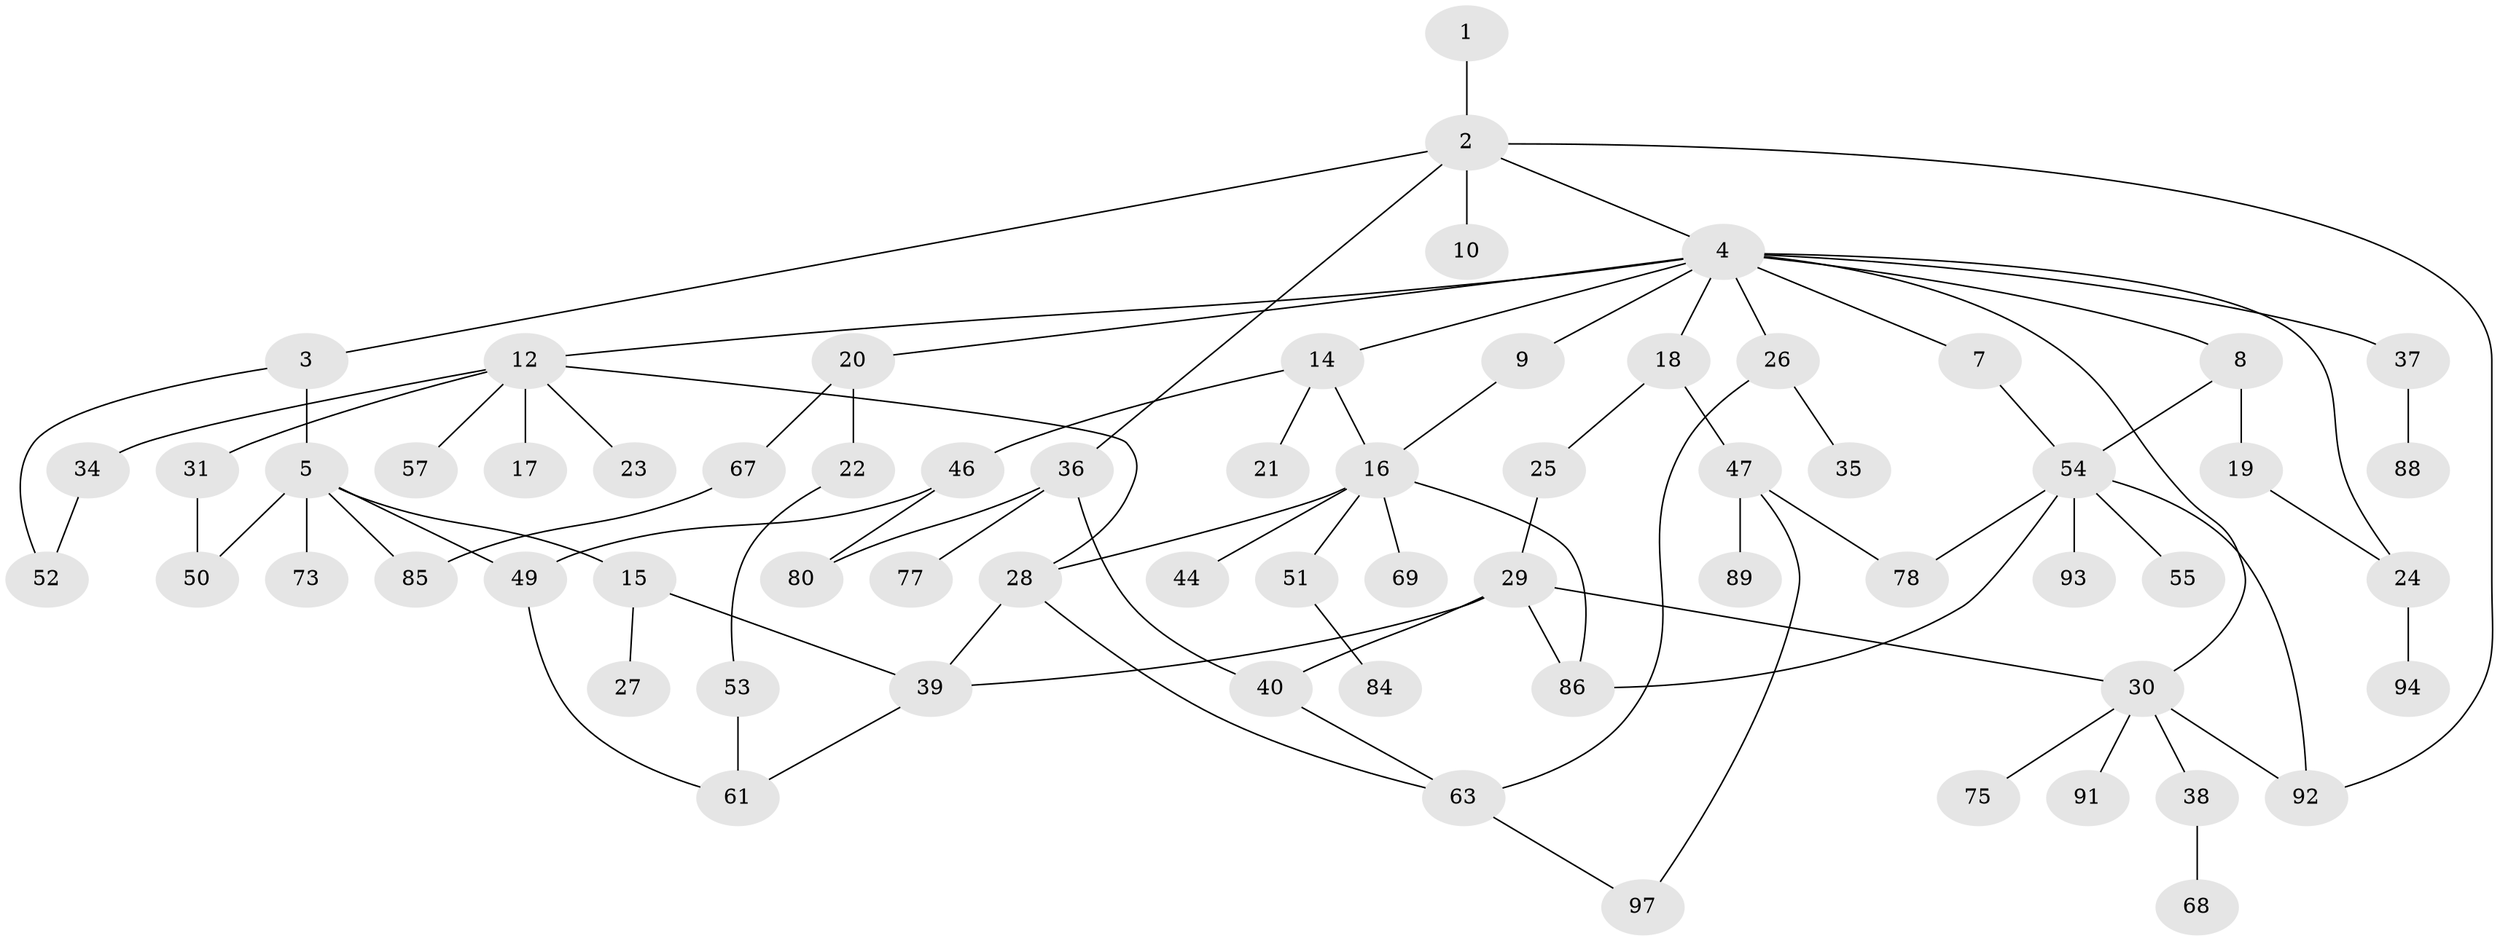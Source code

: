 // Generated by graph-tools (version 1.1) at 2025/23/03/03/25 07:23:32]
// undirected, 66 vertices, 88 edges
graph export_dot {
graph [start="1"]
  node [color=gray90,style=filled];
  1;
  2 [super="+11"];
  3;
  4 [super="+6"];
  5 [super="+96"];
  7;
  8 [super="+72"];
  9;
  10 [super="+43"];
  12 [super="+13"];
  14 [super="+42"];
  15 [super="+62"];
  16 [super="+60"];
  17 [super="+33"];
  18 [super="+74"];
  19;
  20;
  21;
  22;
  23 [super="+48"];
  24 [super="+41"];
  25;
  26;
  27;
  28 [super="+32"];
  29 [super="+56"];
  30 [super="+59"];
  31 [super="+64"];
  34 [super="+66"];
  35;
  36 [super="+58"];
  37;
  38 [super="+45"];
  39;
  40;
  44;
  46;
  47 [super="+79"];
  49;
  50 [super="+83"];
  51;
  52;
  53 [super="+87"];
  54 [super="+70"];
  55 [super="+65"];
  57;
  61 [super="+71"];
  63 [super="+90"];
  67 [super="+81"];
  68 [super="+76"];
  69;
  73;
  75;
  77;
  78;
  80 [super="+82"];
  84;
  85;
  86;
  88;
  89 [super="+95"];
  91;
  92;
  93;
  94;
  97;
  1 -- 2;
  2 -- 3;
  2 -- 4;
  2 -- 10;
  2 -- 36;
  2 -- 92;
  3 -- 5;
  3 -- 52;
  4 -- 7;
  4 -- 9;
  4 -- 12;
  4 -- 20;
  4 -- 24;
  4 -- 26;
  4 -- 37;
  4 -- 18;
  4 -- 30;
  4 -- 8;
  4 -- 14;
  5 -- 15;
  5 -- 49;
  5 -- 50;
  5 -- 73;
  5 -- 85;
  7 -- 54;
  8 -- 19;
  8 -- 54;
  9 -- 16;
  12 -- 28;
  12 -- 57;
  12 -- 17;
  12 -- 34;
  12 -- 23;
  12 -- 31;
  14 -- 16;
  14 -- 21;
  14 -- 46;
  15 -- 27;
  15 -- 39;
  16 -- 44;
  16 -- 51;
  16 -- 28;
  16 -- 69;
  16 -- 86;
  18 -- 25;
  18 -- 47;
  19 -- 24;
  20 -- 22;
  20 -- 67;
  22 -- 53;
  24 -- 94;
  25 -- 29;
  26 -- 35;
  26 -- 63;
  28 -- 39;
  28 -- 63;
  29 -- 39;
  29 -- 40;
  29 -- 86;
  29 -- 30;
  30 -- 38;
  30 -- 91;
  30 -- 92;
  30 -- 75;
  31 -- 50;
  34 -- 52;
  36 -- 40;
  36 -- 80;
  36 -- 77;
  37 -- 88;
  38 -- 68;
  39 -- 61;
  40 -- 63;
  46 -- 49;
  46 -- 80;
  47 -- 89;
  47 -- 78;
  47 -- 97;
  49 -- 61;
  51 -- 84;
  53 -- 61;
  54 -- 55;
  54 -- 86;
  54 -- 92;
  54 -- 93;
  54 -- 78;
  63 -- 97;
  67 -- 85;
}
